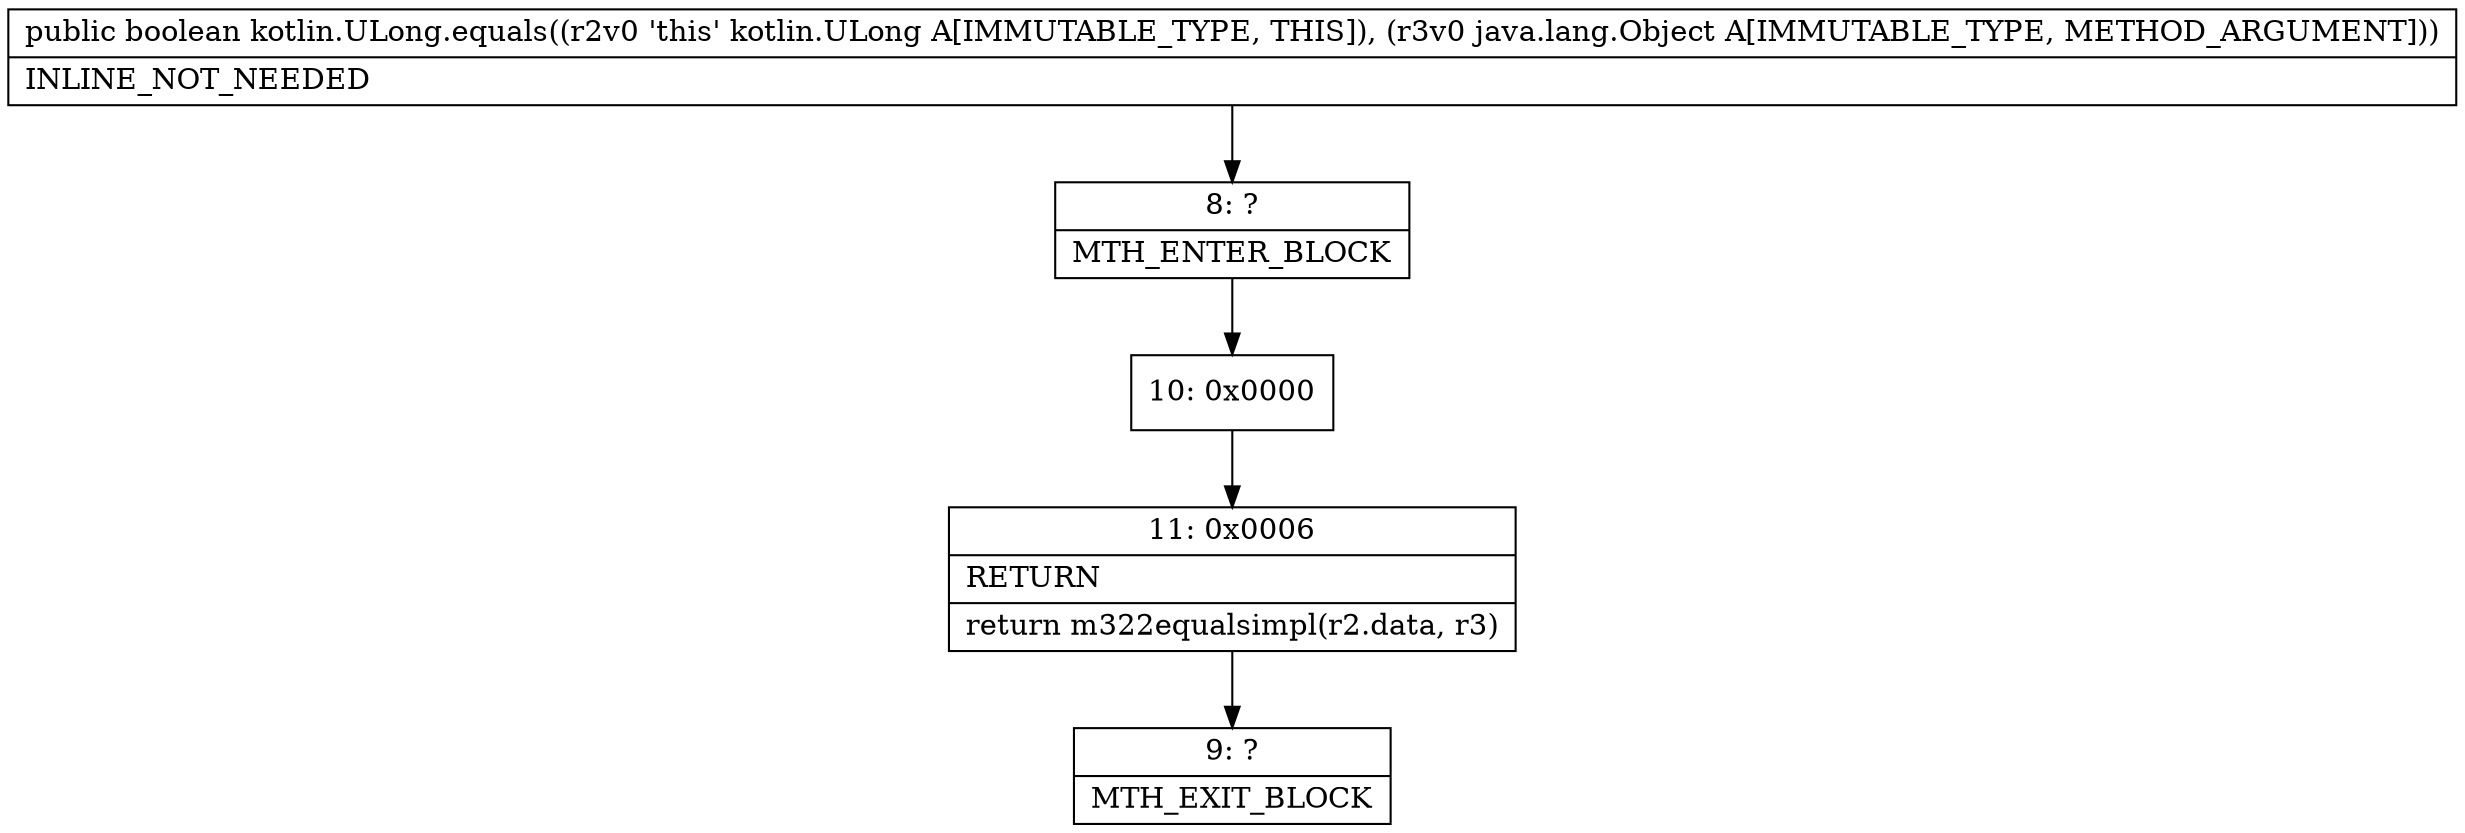 digraph "CFG forkotlin.ULong.equals(Ljava\/lang\/Object;)Z" {
Node_8 [shape=record,label="{8\:\ ?|MTH_ENTER_BLOCK\l}"];
Node_10 [shape=record,label="{10\:\ 0x0000}"];
Node_11 [shape=record,label="{11\:\ 0x0006|RETURN\l|return m322equalsimpl(r2.data, r3)\l}"];
Node_9 [shape=record,label="{9\:\ ?|MTH_EXIT_BLOCK\l}"];
MethodNode[shape=record,label="{public boolean kotlin.ULong.equals((r2v0 'this' kotlin.ULong A[IMMUTABLE_TYPE, THIS]), (r3v0 java.lang.Object A[IMMUTABLE_TYPE, METHOD_ARGUMENT]))  | INLINE_NOT_NEEDED\l}"];
MethodNode -> Node_8;Node_8 -> Node_10;
Node_10 -> Node_11;
Node_11 -> Node_9;
}

